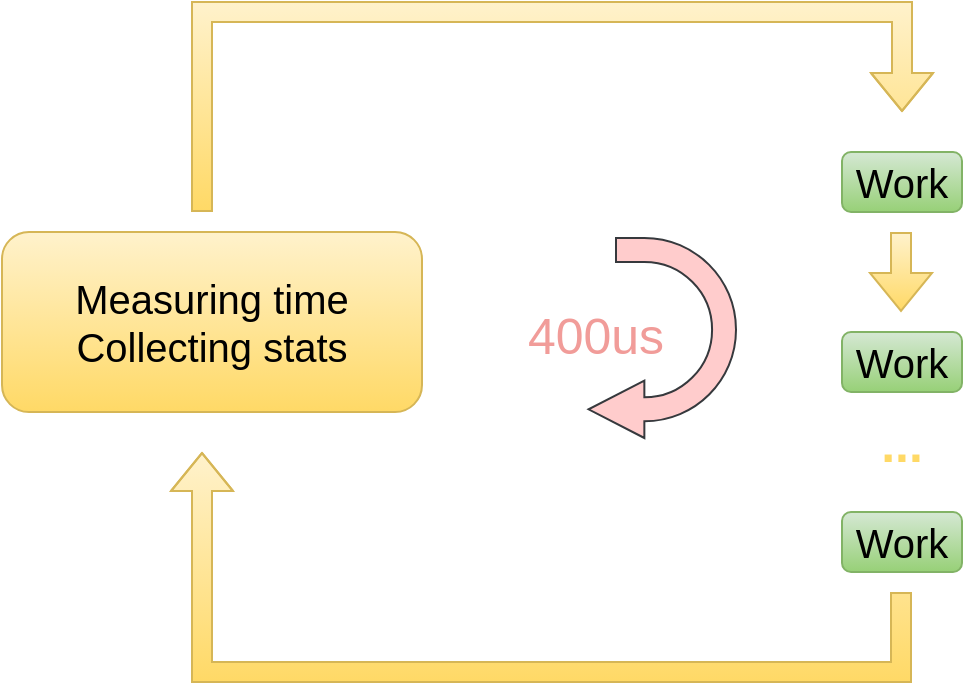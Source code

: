 <mxfile version="15.4.0" type="device"><diagram id="YkPYwh3dCrVRYgABNd3i" name="Page-1"><mxGraphModel dx="1103" dy="1003" grid="1" gridSize="10" guides="1" tooltips="1" connect="1" arrows="1" fold="1" page="1" pageScale="1" pageWidth="850" pageHeight="1100" math="0" shadow="0"><root><mxCell id="0"/><mxCell id="1" parent="0"/><mxCell id="g8p0p_HBkQ4C09krdCfH-1" value="Measuring time&lt;br style=&quot;font-size: 20px;&quot;&gt;Collecting stats" style="rounded=1;whiteSpace=wrap;html=1;fontSize=20;gradientColor=#ffd966;fillColor=#fff2cc;strokeColor=#d6b656;" vertex="1" parent="1"><mxGeometry x="80" y="360" width="210" height="90" as="geometry"/></mxCell><mxCell id="g8p0p_HBkQ4C09krdCfH-2" value="" style="shape=flexArrow;endArrow=classic;html=1;rounded=0;fontSize=20;edgeStyle=orthogonalEdgeStyle;gradientColor=#ffd966;fillColor=#fff2cc;strokeColor=#d6b656;" edge="1" parent="1"><mxGeometry width="50" height="50" relative="1" as="geometry"><mxPoint x="180" y="350" as="sourcePoint"/><mxPoint x="530" y="300" as="targetPoint"/><Array as="points"><mxPoint x="180" y="250"/><mxPoint x="530" y="250"/></Array></mxGeometry></mxCell><mxCell id="g8p0p_HBkQ4C09krdCfH-3" value="Work" style="rounded=1;whiteSpace=wrap;html=1;fontSize=20;gradientColor=#97d077;fillColor=#d5e8d4;strokeColor=#82b366;" vertex="1" parent="1"><mxGeometry x="500" y="320" width="60" height="30" as="geometry"/></mxCell><mxCell id="g8p0p_HBkQ4C09krdCfH-10" value="" style="shape=flexArrow;endArrow=classic;html=1;rounded=0;fontSize=20;edgeStyle=orthogonalEdgeStyle;gradientColor=#ffd966;fillColor=#fff2cc;strokeColor=#d6b656;" edge="1" parent="1"><mxGeometry width="50" height="50" relative="1" as="geometry"><mxPoint x="529.5" y="360" as="sourcePoint"/><mxPoint x="529.5" y="400" as="targetPoint"/><Array as="points"><mxPoint x="529.5" y="360"/></Array></mxGeometry></mxCell><mxCell id="g8p0p_HBkQ4C09krdCfH-11" value="Work" style="rounded=1;whiteSpace=wrap;html=1;fontSize=20;gradientColor=#97d077;fillColor=#d5e8d4;strokeColor=#82b366;" vertex="1" parent="1"><mxGeometry x="500" y="410" width="60" height="30" as="geometry"/></mxCell><mxCell id="g8p0p_HBkQ4C09krdCfH-13" value="Work" style="rounded=1;whiteSpace=wrap;html=1;fontSize=20;gradientColor=#97d077;fillColor=#d5e8d4;strokeColor=#82b366;" vertex="1" parent="1"><mxGeometry x="500" y="500" width="60" height="30" as="geometry"/></mxCell><mxCell id="g8p0p_HBkQ4C09krdCfH-14" value="" style="shape=flexArrow;endArrow=classic;html=1;rounded=0;fontSize=20;edgeStyle=orthogonalEdgeStyle;gradientColor=#ffd966;fillColor=#fff2cc;strokeColor=#d6b656;" edge="1" parent="1"><mxGeometry width="50" height="50" relative="1" as="geometry"><mxPoint x="529.5" y="540" as="sourcePoint"/><mxPoint x="180" y="470" as="targetPoint"/><Array as="points"><mxPoint x="530" y="580"/><mxPoint x="180" y="580"/></Array></mxGeometry></mxCell><mxCell id="g8p0p_HBkQ4C09krdCfH-15" value="..." style="text;html=1;strokeColor=none;fillColor=none;align=center;verticalAlign=middle;whiteSpace=wrap;rounded=0;fontSize=25;fontStyle=1;fontColor=#FFD966;" vertex="1" parent="1"><mxGeometry x="500" y="450" width="60" height="30" as="geometry"/></mxCell><mxCell id="g8p0p_HBkQ4C09krdCfH-18" value="400us" style="text;html=1;strokeColor=none;fillColor=none;align=center;verticalAlign=middle;whiteSpace=wrap;rounded=0;fontSize=25;fontColor=#F19C99;" vertex="1" parent="1"><mxGeometry x="337" y="396" width="80" height="30" as="geometry"/></mxCell><mxCell id="g8p0p_HBkQ4C09krdCfH-20" value="" style="html=1;shadow=0;dashed=0;align=center;verticalAlign=middle;shape=mxgraph.arrows2.uTurnArrow;dy=5.98;arrowHead=28.67;dx2=27.89;sketch=0;fontSize=25;fillColor=#ffcccc;strokeColor=#36393d;direction=west;" vertex="1" parent="1"><mxGeometry x="387" y="363" width="60" height="100" as="geometry"/></mxCell></root></mxGraphModel></diagram></mxfile>